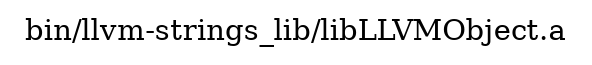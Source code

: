 digraph "bin/llvm-strings_lib/libLLVMObject.a" {
	label="bin/llvm-strings_lib/libLLVMObject.a";
	rankdir=LR;

}
